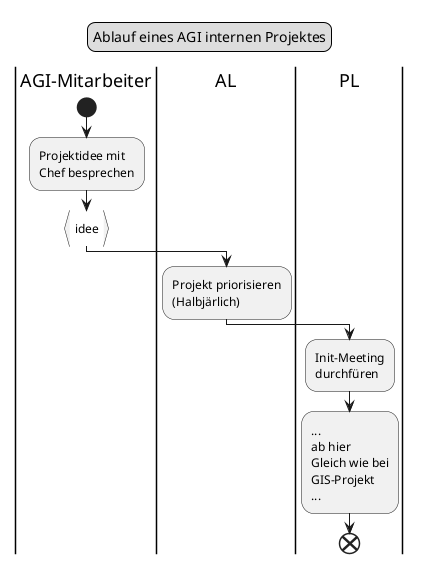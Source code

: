 @startuml
legend top
	Ablauf eines AGI internen Projektes
end legend
|AGI-Mitarbeiter|
start
:Projektidee mit
Chef besprechen;
:idee}
|AL|
:Projekt priorisieren
(Halbjärlich);
|PL|
:Init-Meeting
durchfüren;
:...
ab hier
Gleich wie bei
GIS-Projekt
...;
end
@enduml